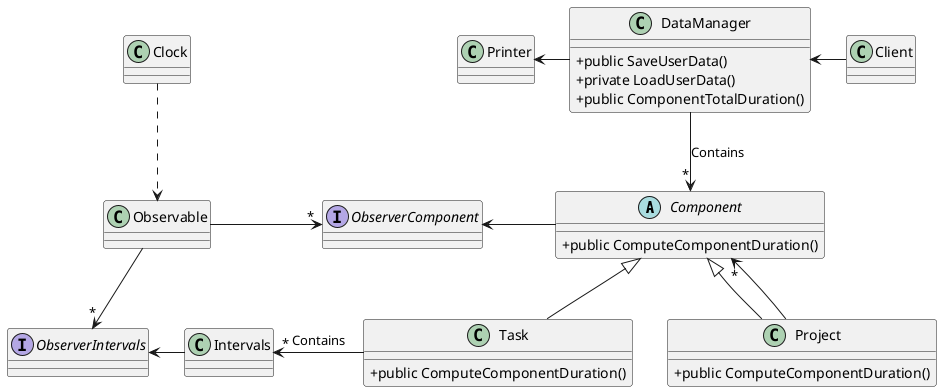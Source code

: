 @startuml 

skinparam classAttributeIconSize 0
skinparam linetype polyline

abstract class Component {
+public ComputeComponentDuration()
}

class Project extends Component {
+public ComputeComponentDuration()
}


class Task extends Component {
+public ComputeComponentDuration()
}

class Intervals {
}

Interface ObserverIntervals{
}

class Observable {
}

class Clock {
}

class Client{
}

class DataManager{  
+public SaveUserData()  
+private LoadUserData()
+public ComponentTotalDuration()
}

Interface ObserverComponent{
}

Class Printer{
}

DataManager -down-> "*" Component: Contains
Project --> "*" Component
Client -left-> DataManager
Task -left-> "*" Intervals:Contains
Clock .down.> Observable
Observable -Down-> "*" ObserverIntervals
Intervals -left-> ObserverIntervals
Component -left-> ObserverComponent
Observable -right-> "*" ObserverComponent
DataManager -left-> Printer
Task -[hidden]right-> Project

@enduml